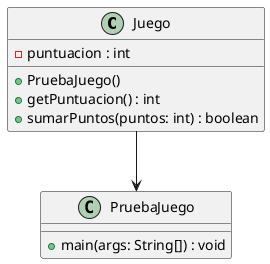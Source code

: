@startuml

class Juego {
  - puntuacion : int
  + PruebaJuego()
  + getPuntuacion() : int
  + sumarPuntos(puntos: int) : boolean
}

class PruebaJuego {
  + main(args: String[]) : void
}

Juego --> PruebaJuego

@enduml
